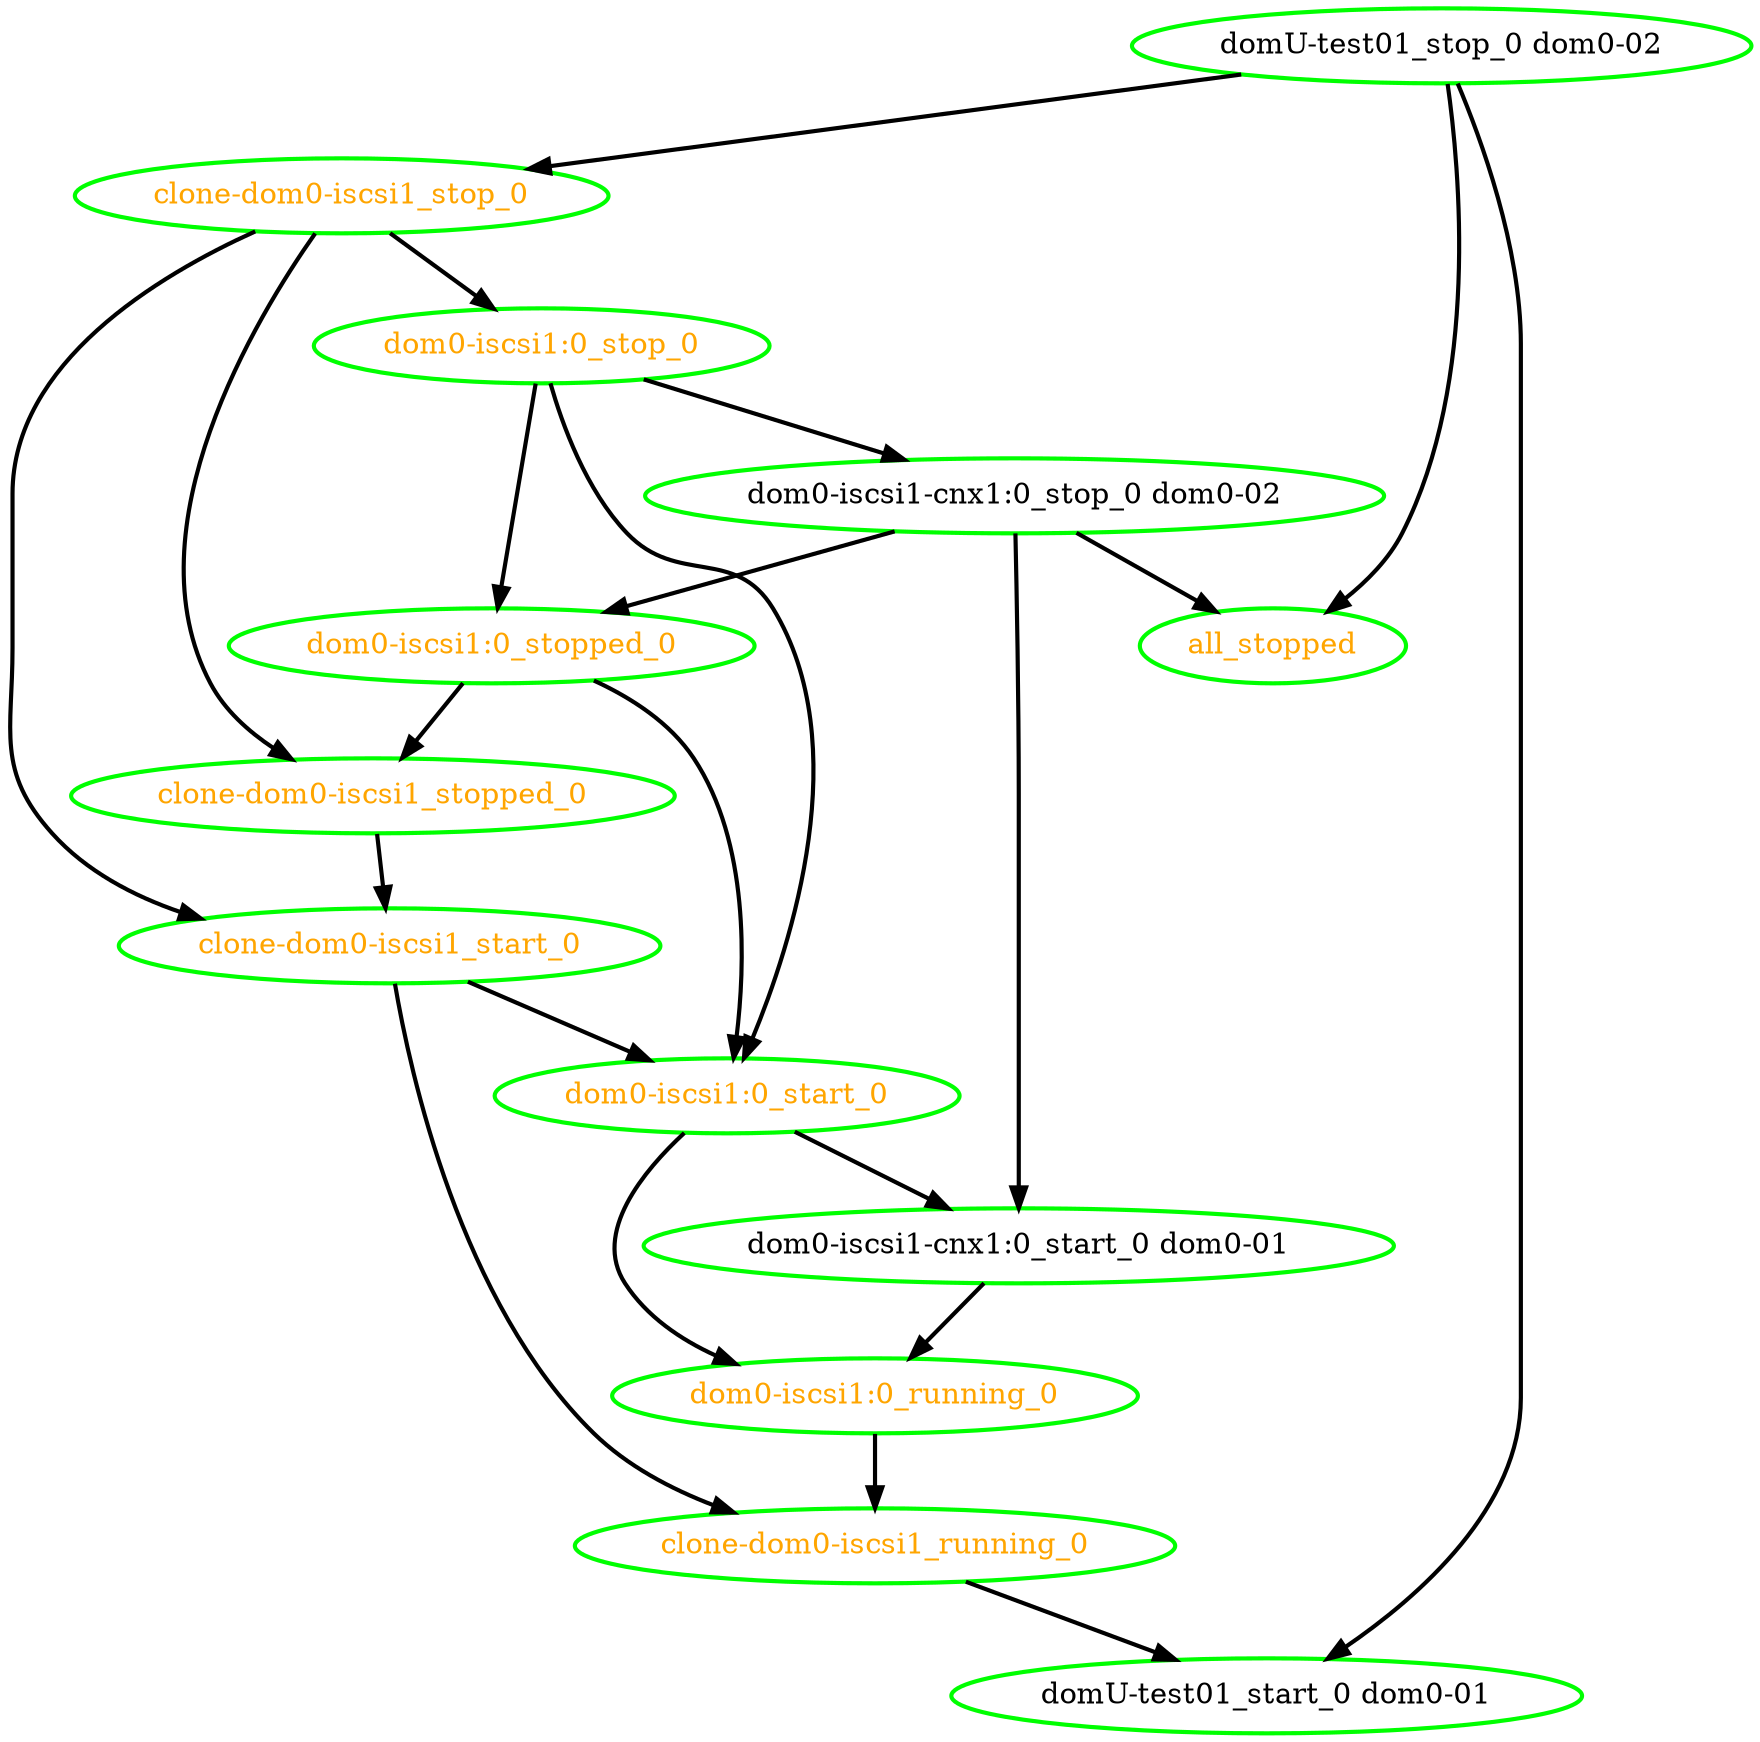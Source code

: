 digraph "g" {
"all_stopped" [ style=bold color="green" fontcolor="orange"  ]
"clone-dom0-iscsi1_running_0" -> "domU-test01_start_0 dom0-01" [ style = bold]
"clone-dom0-iscsi1_running_0" [ style=bold color="green" fontcolor="orange"  ]
"clone-dom0-iscsi1_start_0" -> "clone-dom0-iscsi1_running_0" [ style = bold]
"clone-dom0-iscsi1_start_0" -> "dom0-iscsi1:0_start_0" [ style = bold]
"clone-dom0-iscsi1_start_0" [ style=bold color="green" fontcolor="orange"  ]
"clone-dom0-iscsi1_stop_0" -> "clone-dom0-iscsi1_start_0" [ style = bold]
"clone-dom0-iscsi1_stop_0" -> "clone-dom0-iscsi1_stopped_0" [ style = bold]
"clone-dom0-iscsi1_stop_0" -> "dom0-iscsi1:0_stop_0" [ style = bold]
"clone-dom0-iscsi1_stop_0" [ style=bold color="green" fontcolor="orange"  ]
"clone-dom0-iscsi1_stopped_0" -> "clone-dom0-iscsi1_start_0" [ style = bold]
"clone-dom0-iscsi1_stopped_0" [ style=bold color="green" fontcolor="orange"  ]
"dom0-iscsi1-cnx1:0_start_0 dom0-01" -> "dom0-iscsi1:0_running_0" [ style = bold]
"dom0-iscsi1-cnx1:0_start_0 dom0-01" [ style=bold color="green" fontcolor="black"  ]
"dom0-iscsi1-cnx1:0_stop_0 dom0-02" -> "all_stopped" [ style = bold]
"dom0-iscsi1-cnx1:0_stop_0 dom0-02" -> "dom0-iscsi1-cnx1:0_start_0 dom0-01" [ style = bold]
"dom0-iscsi1-cnx1:0_stop_0 dom0-02" -> "dom0-iscsi1:0_stopped_0" [ style = bold]
"dom0-iscsi1-cnx1:0_stop_0 dom0-02" [ style=bold color="green" fontcolor="black"  ]
"dom0-iscsi1:0_running_0" -> "clone-dom0-iscsi1_running_0" [ style = bold]
"dom0-iscsi1:0_running_0" [ style=bold color="green" fontcolor="orange"  ]
"dom0-iscsi1:0_start_0" -> "dom0-iscsi1-cnx1:0_start_0 dom0-01" [ style = bold]
"dom0-iscsi1:0_start_0" -> "dom0-iscsi1:0_running_0" [ style = bold]
"dom0-iscsi1:0_start_0" [ style=bold color="green" fontcolor="orange"  ]
"dom0-iscsi1:0_stop_0" -> "dom0-iscsi1-cnx1:0_stop_0 dom0-02" [ style = bold]
"dom0-iscsi1:0_stop_0" -> "dom0-iscsi1:0_start_0" [ style = bold]
"dom0-iscsi1:0_stop_0" -> "dom0-iscsi1:0_stopped_0" [ style = bold]
"dom0-iscsi1:0_stop_0" [ style=bold color="green" fontcolor="orange"  ]
"dom0-iscsi1:0_stopped_0" -> "clone-dom0-iscsi1_stopped_0" [ style = bold]
"dom0-iscsi1:0_stopped_0" -> "dom0-iscsi1:0_start_0" [ style = bold]
"dom0-iscsi1:0_stopped_0" [ style=bold color="green" fontcolor="orange"  ]
"domU-test01_start_0 dom0-01" [ style=bold color="green" fontcolor="black"  ]
"domU-test01_stop_0 dom0-02" -> "all_stopped" [ style = bold]
"domU-test01_stop_0 dom0-02" -> "clone-dom0-iscsi1_stop_0" [ style = bold]
"domU-test01_stop_0 dom0-02" -> "domU-test01_start_0 dom0-01" [ style = bold]
"domU-test01_stop_0 dom0-02" [ style=bold color="green" fontcolor="black"  ]
}
